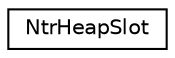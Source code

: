 digraph "Graphical Class Hierarchy"
{
  edge [fontname="Helvetica",fontsize="10",labelfontname="Helvetica",labelfontsize="10"];
  node [fontname="Helvetica",fontsize="10",shape=record];
  rankdir="LR";
  Node1 [label="NtrHeapSlot",height=0.2,width=0.4,color="black", fillcolor="white", style="filled",URL="$structNtrHeapSlot.html",tooltip="Entry of NtrHeap. "];
}
